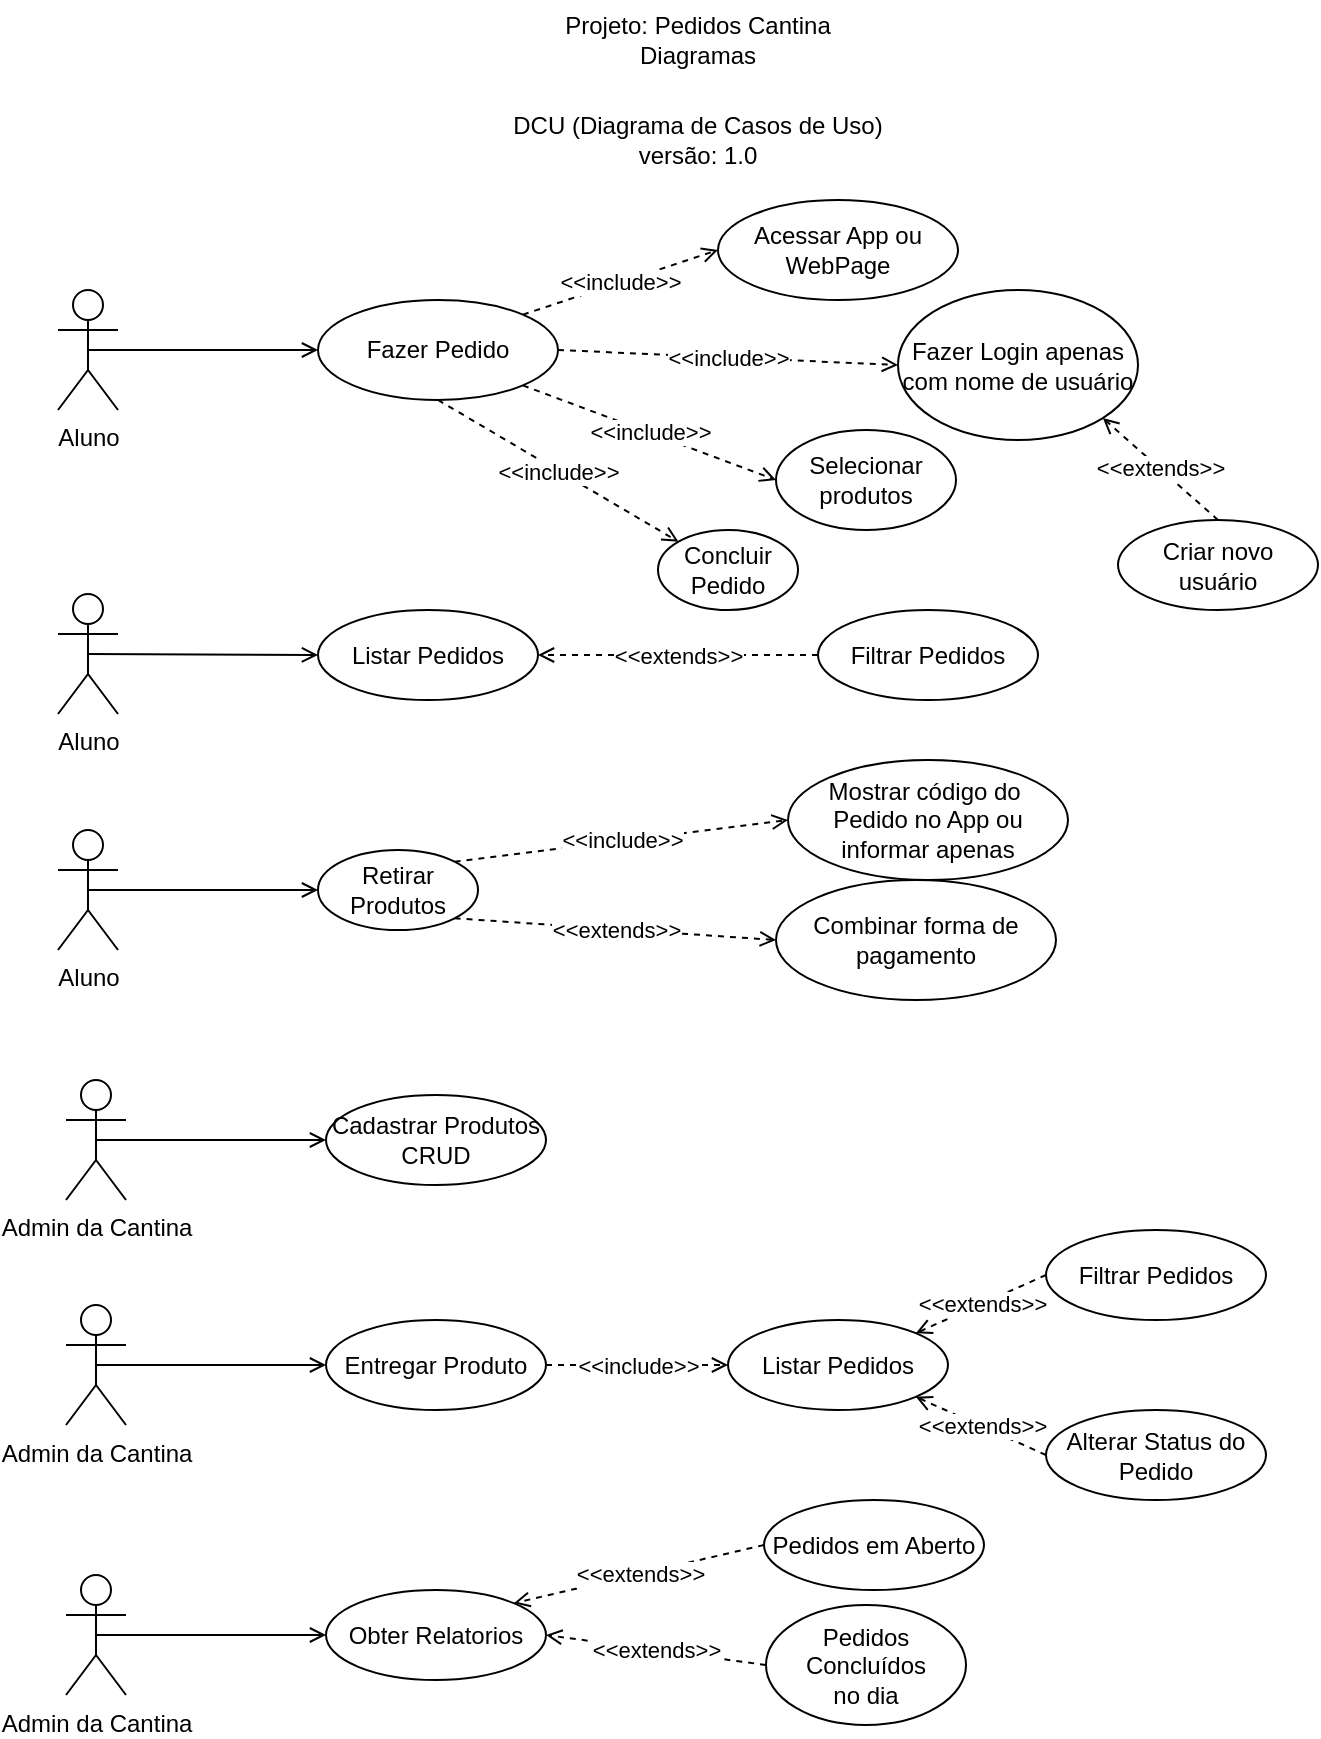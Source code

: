 <mxfile version="13.8.5" type="device"><diagram id="8CU2eb9vI12xQgS4j8lC" name="Page-1"><mxGraphModel dx="1422" dy="794" grid="1" gridSize="10" guides="1" tooltips="1" connect="1" arrows="1" fold="1" page="1" pageScale="1" pageWidth="827" pageHeight="1169" math="0" shadow="0"><root><mxCell id="0"/><mxCell id="1" parent="0"/><mxCell id="hXbo6SywlxZIcx33nLLC-1" value="Projeto: Pedidos Cantina&lt;br&gt;Diagramas" style="text;html=1;strokeColor=none;fillColor=none;align=center;verticalAlign=middle;whiteSpace=wrap;rounded=0;" vertex="1" parent="1"><mxGeometry x="320" y="40" width="220" height="40" as="geometry"/></mxCell><mxCell id="hXbo6SywlxZIcx33nLLC-2" value="DCU (Diagrama de Casos de Uso) versão: 1.0" style="text;html=1;strokeColor=none;fillColor=none;align=center;verticalAlign=middle;whiteSpace=wrap;rounded=0;" vertex="1" parent="1"><mxGeometry x="320" y="90" width="220" height="40" as="geometry"/></mxCell><mxCell id="hXbo6SywlxZIcx33nLLC-28" style="edgeStyle=none;rounded=0;orthogonalLoop=1;jettySize=auto;html=1;exitX=0.5;exitY=0.5;exitDx=0;exitDy=0;exitPerimeter=0;entryX=0;entryY=0.5;entryDx=0;entryDy=0;endArrow=open;endFill=0;" edge="1" parent="1" source="hXbo6SywlxZIcx33nLLC-3" target="hXbo6SywlxZIcx33nLLC-5"><mxGeometry relative="1" as="geometry"/></mxCell><mxCell id="hXbo6SywlxZIcx33nLLC-3" value="Aluno" style="shape=umlActor;verticalLabelPosition=bottom;verticalAlign=top;html=1;outlineConnect=0;" vertex="1" parent="1"><mxGeometry x="110" y="185" width="30" height="60" as="geometry"/></mxCell><mxCell id="hXbo6SywlxZIcx33nLLC-48" style="edgeStyle=none;rounded=0;orthogonalLoop=1;jettySize=auto;html=1;exitX=0.5;exitY=0.5;exitDx=0;exitDy=0;exitPerimeter=0;endArrow=open;endFill=0;" edge="1" parent="1" source="hXbo6SywlxZIcx33nLLC-4" target="hXbo6SywlxZIcx33nLLC-39"><mxGeometry relative="1" as="geometry"/></mxCell><mxCell id="hXbo6SywlxZIcx33nLLC-4" value="Admin da Cantina" style="shape=umlActor;verticalLabelPosition=bottom;verticalAlign=top;html=1;outlineConnect=0;" vertex="1" parent="1"><mxGeometry x="114" y="692.5" width="30" height="60" as="geometry"/></mxCell><mxCell id="hXbo6SywlxZIcx33nLLC-10" value="&amp;lt;&amp;lt;include&amp;gt;&amp;gt;" style="rounded=0;orthogonalLoop=1;jettySize=auto;html=1;exitX=1;exitY=0;exitDx=0;exitDy=0;entryX=0;entryY=0.5;entryDx=0;entryDy=0;endArrow=open;endFill=0;dashed=1;" edge="1" parent="1" source="hXbo6SywlxZIcx33nLLC-5" target="hXbo6SywlxZIcx33nLLC-6"><mxGeometry relative="1" as="geometry"/></mxCell><mxCell id="hXbo6SywlxZIcx33nLLC-11" value="&amp;lt;&amp;lt;include&amp;gt;&amp;gt;" style="edgeStyle=none;rounded=0;orthogonalLoop=1;jettySize=auto;html=1;exitX=1;exitY=0.5;exitDx=0;exitDy=0;entryX=0;entryY=0.5;entryDx=0;entryDy=0;dashed=1;endArrow=open;endFill=0;" edge="1" parent="1" source="hXbo6SywlxZIcx33nLLC-5" target="hXbo6SywlxZIcx33nLLC-7"><mxGeometry relative="1" as="geometry"/></mxCell><mxCell id="hXbo6SywlxZIcx33nLLC-12" value="&amp;lt;&amp;lt;include&amp;gt;&amp;gt;" style="edgeStyle=none;rounded=0;orthogonalLoop=1;jettySize=auto;html=1;exitX=1;exitY=1;exitDx=0;exitDy=0;entryX=0;entryY=0.5;entryDx=0;entryDy=0;dashed=1;endArrow=open;endFill=0;" edge="1" parent="1" source="hXbo6SywlxZIcx33nLLC-5" target="hXbo6SywlxZIcx33nLLC-8"><mxGeometry relative="1" as="geometry"/></mxCell><mxCell id="hXbo6SywlxZIcx33nLLC-13" value="&amp;lt;&amp;lt;include&amp;gt;&amp;gt;" style="edgeStyle=none;rounded=0;orthogonalLoop=1;jettySize=auto;html=1;exitX=0.5;exitY=1;exitDx=0;exitDy=0;entryX=0;entryY=0;entryDx=0;entryDy=0;dashed=1;endArrow=open;endFill=0;" edge="1" parent="1" source="hXbo6SywlxZIcx33nLLC-5" target="hXbo6SywlxZIcx33nLLC-9"><mxGeometry relative="1" as="geometry"/></mxCell><mxCell id="hXbo6SywlxZIcx33nLLC-5" value="Fazer Pedido" style="ellipse;whiteSpace=wrap;html=1;" vertex="1" parent="1"><mxGeometry x="240" y="190" width="120" height="50" as="geometry"/></mxCell><mxCell id="hXbo6SywlxZIcx33nLLC-6" value="Acessar App ou WebPage" style="ellipse;whiteSpace=wrap;html=1;" vertex="1" parent="1"><mxGeometry x="440" y="140" width="120" height="50" as="geometry"/></mxCell><mxCell id="hXbo6SywlxZIcx33nLLC-7" value="Fazer Login apenas com nome de usuário" style="ellipse;whiteSpace=wrap;html=1;" vertex="1" parent="1"><mxGeometry x="530" y="185" width="120" height="75" as="geometry"/></mxCell><mxCell id="hXbo6SywlxZIcx33nLLC-8" value="Selecionar produtos" style="ellipse;whiteSpace=wrap;html=1;" vertex="1" parent="1"><mxGeometry x="469" y="255" width="90" height="50" as="geometry"/></mxCell><mxCell id="hXbo6SywlxZIcx33nLLC-9" value="Concluir Pedido" style="ellipse;whiteSpace=wrap;html=1;" vertex="1" parent="1"><mxGeometry x="410" y="305" width="70" height="40" as="geometry"/></mxCell><mxCell id="hXbo6SywlxZIcx33nLLC-24" value="&amp;lt;&amp;lt;include&amp;gt;&amp;gt;" style="edgeStyle=none;rounded=0;orthogonalLoop=1;jettySize=auto;html=1;exitX=1;exitY=0;exitDx=0;exitDy=0;entryX=0;entryY=0.5;entryDx=0;entryDy=0;dashed=1;endArrow=open;endFill=0;" edge="1" parent="1" source="hXbo6SywlxZIcx33nLLC-14" target="hXbo6SywlxZIcx33nLLC-15"><mxGeometry relative="1" as="geometry"/></mxCell><mxCell id="hXbo6SywlxZIcx33nLLC-25" value="&amp;lt;&amp;lt;extends&amp;gt;&amp;gt;" style="edgeStyle=none;rounded=0;orthogonalLoop=1;jettySize=auto;html=1;exitX=1;exitY=1;exitDx=0;exitDy=0;entryX=0;entryY=0.5;entryDx=0;entryDy=0;dashed=1;endArrow=open;endFill=0;" edge="1" parent="1" source="hXbo6SywlxZIcx33nLLC-14" target="hXbo6SywlxZIcx33nLLC-18"><mxGeometry relative="1" as="geometry"/></mxCell><mxCell id="hXbo6SywlxZIcx33nLLC-14" value="Retirar Produtos" style="ellipse;whiteSpace=wrap;html=1;" vertex="1" parent="1"><mxGeometry x="240" y="465" width="80" height="40" as="geometry"/></mxCell><mxCell id="hXbo6SywlxZIcx33nLLC-15" value="Mostrar código do&amp;nbsp; Pedido no App ou informar apenas" style="ellipse;whiteSpace=wrap;html=1;" vertex="1" parent="1"><mxGeometry x="475" y="420" width="140" height="60" as="geometry"/></mxCell><mxCell id="hXbo6SywlxZIcx33nLLC-26" style="edgeStyle=none;rounded=0;orthogonalLoop=1;jettySize=auto;html=1;exitX=0.5;exitY=0.5;exitDx=0;exitDy=0;exitPerimeter=0;entryX=0;entryY=0.5;entryDx=0;entryDy=0;endArrow=open;endFill=0;" edge="1" parent="1" source="hXbo6SywlxZIcx33nLLC-16" target="hXbo6SywlxZIcx33nLLC-14"><mxGeometry relative="1" as="geometry"/></mxCell><mxCell id="hXbo6SywlxZIcx33nLLC-16" value="Aluno" style="shape=umlActor;verticalLabelPosition=bottom;verticalAlign=top;html=1;outlineConnect=0;" vertex="1" parent="1"><mxGeometry x="110" y="455" width="30" height="60" as="geometry"/></mxCell><mxCell id="hXbo6SywlxZIcx33nLLC-18" value="Combinar forma de pagamento" style="ellipse;whiteSpace=wrap;html=1;" vertex="1" parent="1"><mxGeometry x="469" y="480" width="140" height="60" as="geometry"/></mxCell><mxCell id="hXbo6SywlxZIcx33nLLC-19" value="Listar Pedidos" style="ellipse;whiteSpace=wrap;html=1;" vertex="1" parent="1"><mxGeometry x="240" y="345" width="110" height="45" as="geometry"/></mxCell><mxCell id="hXbo6SywlxZIcx33nLLC-21" value="&amp;lt;&amp;lt;extends&amp;gt;&amp;gt;" style="edgeStyle=none;rounded=0;orthogonalLoop=1;jettySize=auto;html=1;exitX=0;exitY=0.5;exitDx=0;exitDy=0;entryX=1;entryY=0.5;entryDx=0;entryDy=0;dashed=1;endArrow=open;endFill=0;" edge="1" parent="1" source="hXbo6SywlxZIcx33nLLC-20" target="hXbo6SywlxZIcx33nLLC-19"><mxGeometry relative="1" as="geometry"/></mxCell><mxCell id="hXbo6SywlxZIcx33nLLC-20" value="Filtrar Pedidos" style="ellipse;whiteSpace=wrap;html=1;" vertex="1" parent="1"><mxGeometry x="490" y="345" width="110" height="45" as="geometry"/></mxCell><mxCell id="hXbo6SywlxZIcx33nLLC-27" style="edgeStyle=none;rounded=0;orthogonalLoop=1;jettySize=auto;html=1;exitX=0.5;exitY=0.5;exitDx=0;exitDy=0;exitPerimeter=0;entryX=0;entryY=0.5;entryDx=0;entryDy=0;endArrow=open;endFill=0;" edge="1" parent="1" source="hXbo6SywlxZIcx33nLLC-23" target="hXbo6SywlxZIcx33nLLC-19"><mxGeometry relative="1" as="geometry"/></mxCell><mxCell id="hXbo6SywlxZIcx33nLLC-23" value="Aluno" style="shape=umlActor;verticalLabelPosition=bottom;verticalAlign=top;html=1;outlineConnect=0;" vertex="1" parent="1"><mxGeometry x="110" y="337" width="30" height="60" as="geometry"/></mxCell><mxCell id="hXbo6SywlxZIcx33nLLC-29" value="Listar Pedidos" style="ellipse;whiteSpace=wrap;html=1;" vertex="1" parent="1"><mxGeometry x="445" y="700" width="110" height="45" as="geometry"/></mxCell><mxCell id="hXbo6SywlxZIcx33nLLC-30" value="&amp;lt;&amp;lt;extends&amp;gt;&amp;gt;" style="edgeStyle=none;rounded=0;orthogonalLoop=1;jettySize=auto;html=1;exitX=0;exitY=0.5;exitDx=0;exitDy=0;dashed=1;endArrow=open;endFill=0;entryX=1;entryY=0;entryDx=0;entryDy=0;" edge="1" parent="1" source="hXbo6SywlxZIcx33nLLC-31" target="hXbo6SywlxZIcx33nLLC-29"><mxGeometry relative="1" as="geometry"><mxPoint x="379" y="735.5" as="targetPoint"/></mxGeometry></mxCell><mxCell id="hXbo6SywlxZIcx33nLLC-31" value="Filtrar Pedidos" style="ellipse;whiteSpace=wrap;html=1;" vertex="1" parent="1"><mxGeometry x="604" y="655" width="110" height="45" as="geometry"/></mxCell><mxCell id="hXbo6SywlxZIcx33nLLC-49" style="edgeStyle=none;rounded=0;orthogonalLoop=1;jettySize=auto;html=1;exitX=0.5;exitY=0.5;exitDx=0;exitDy=0;exitPerimeter=0;entryX=0;entryY=0.5;entryDx=0;entryDy=0;endArrow=open;endFill=0;" edge="1" parent="1" source="hXbo6SywlxZIcx33nLLC-32" target="hXbo6SywlxZIcx33nLLC-33"><mxGeometry relative="1" as="geometry"/></mxCell><mxCell id="hXbo6SywlxZIcx33nLLC-32" value="Admin da Cantina" style="shape=umlActor;verticalLabelPosition=bottom;verticalAlign=top;html=1;outlineConnect=0;" vertex="1" parent="1"><mxGeometry x="114" y="580" width="30" height="60" as="geometry"/></mxCell><mxCell id="hXbo6SywlxZIcx33nLLC-33" value="Cadastrar Produtos CRUD" style="ellipse;whiteSpace=wrap;html=1;" vertex="1" parent="1"><mxGeometry x="244" y="587.5" width="110" height="45" as="geometry"/></mxCell><mxCell id="hXbo6SywlxZIcx33nLLC-36" value="&amp;lt;&amp;lt;extends&amp;gt;&amp;gt;" style="edgeStyle=none;rounded=0;orthogonalLoop=1;jettySize=auto;html=1;exitX=0.5;exitY=0;exitDx=0;exitDy=0;entryX=1;entryY=1;entryDx=0;entryDy=0;endArrow=open;endFill=0;dashed=1;" edge="1" parent="1" source="hXbo6SywlxZIcx33nLLC-35" target="hXbo6SywlxZIcx33nLLC-7"><mxGeometry relative="1" as="geometry"/></mxCell><mxCell id="hXbo6SywlxZIcx33nLLC-35" value="Criar novo usuário" style="ellipse;whiteSpace=wrap;html=1;" vertex="1" parent="1"><mxGeometry x="640" y="300" width="100" height="45" as="geometry"/></mxCell><mxCell id="hXbo6SywlxZIcx33nLLC-38" value="&amp;lt;&amp;lt;extends&amp;gt;&amp;gt;" style="edgeStyle=none;rounded=0;orthogonalLoop=1;jettySize=auto;html=1;exitX=0;exitY=0.5;exitDx=0;exitDy=0;entryX=1;entryY=1;entryDx=0;entryDy=0;dashed=1;endArrow=open;endFill=0;" edge="1" parent="1" source="hXbo6SywlxZIcx33nLLC-37" target="hXbo6SywlxZIcx33nLLC-29"><mxGeometry relative="1" as="geometry"/></mxCell><mxCell id="hXbo6SywlxZIcx33nLLC-37" value="Alterar Status do Pedido" style="ellipse;whiteSpace=wrap;html=1;" vertex="1" parent="1"><mxGeometry x="604" y="745" width="110" height="45" as="geometry"/></mxCell><mxCell id="hXbo6SywlxZIcx33nLLC-40" value="&amp;lt;&amp;lt;include&amp;gt;&amp;gt;" style="edgeStyle=none;rounded=0;orthogonalLoop=1;jettySize=auto;html=1;exitX=1;exitY=0.5;exitDx=0;exitDy=0;entryX=0;entryY=0.5;entryDx=0;entryDy=0;dashed=1;endArrow=open;endFill=0;" edge="1" parent="1" source="hXbo6SywlxZIcx33nLLC-39" target="hXbo6SywlxZIcx33nLLC-29"><mxGeometry relative="1" as="geometry"/></mxCell><mxCell id="hXbo6SywlxZIcx33nLLC-39" value="Entregar Produto" style="ellipse;whiteSpace=wrap;html=1;" vertex="1" parent="1"><mxGeometry x="244" y="700" width="110" height="45" as="geometry"/></mxCell><mxCell id="hXbo6SywlxZIcx33nLLC-41" value="Obter Relatorios" style="ellipse;whiteSpace=wrap;html=1;" vertex="1" parent="1"><mxGeometry x="244" y="835" width="110" height="45" as="geometry"/></mxCell><mxCell id="hXbo6SywlxZIcx33nLLC-44" value="&amp;lt;&amp;lt;extends&amp;gt;&amp;gt;" style="edgeStyle=none;rounded=0;orthogonalLoop=1;jettySize=auto;html=1;exitX=0;exitY=0.5;exitDx=0;exitDy=0;entryX=1;entryY=0;entryDx=0;entryDy=0;dashed=1;endArrow=open;endFill=0;" edge="1" parent="1" source="hXbo6SywlxZIcx33nLLC-42" target="hXbo6SywlxZIcx33nLLC-41"><mxGeometry relative="1" as="geometry"/></mxCell><mxCell id="hXbo6SywlxZIcx33nLLC-42" value="Pedidos em Aberto" style="ellipse;whiteSpace=wrap;html=1;" vertex="1" parent="1"><mxGeometry x="463" y="790" width="110" height="45" as="geometry"/></mxCell><mxCell id="hXbo6SywlxZIcx33nLLC-45" value="&amp;lt;&amp;lt;extends&amp;gt;&amp;gt;" style="edgeStyle=none;rounded=0;orthogonalLoop=1;jettySize=auto;html=1;exitX=0;exitY=0.5;exitDx=0;exitDy=0;entryX=1;entryY=0.5;entryDx=0;entryDy=0;dashed=1;endArrow=open;endFill=0;" edge="1" parent="1" source="hXbo6SywlxZIcx33nLLC-43" target="hXbo6SywlxZIcx33nLLC-41"><mxGeometry relative="1" as="geometry"/></mxCell><mxCell id="hXbo6SywlxZIcx33nLLC-43" value="Pedidos Concluídos&lt;br&gt;no dia" style="ellipse;whiteSpace=wrap;html=1;" vertex="1" parent="1"><mxGeometry x="464" y="842.5" width="100" height="60" as="geometry"/></mxCell><mxCell id="hXbo6SywlxZIcx33nLLC-47" style="edgeStyle=none;rounded=0;orthogonalLoop=1;jettySize=auto;html=1;exitX=0.5;exitY=0.5;exitDx=0;exitDy=0;exitPerimeter=0;entryX=0;entryY=0.5;entryDx=0;entryDy=0;endArrow=open;endFill=0;" edge="1" parent="1" source="hXbo6SywlxZIcx33nLLC-46" target="hXbo6SywlxZIcx33nLLC-41"><mxGeometry relative="1" as="geometry"/></mxCell><mxCell id="hXbo6SywlxZIcx33nLLC-46" value="Admin da Cantina" style="shape=umlActor;verticalLabelPosition=bottom;verticalAlign=top;html=1;outlineConnect=0;" vertex="1" parent="1"><mxGeometry x="114" y="827.5" width="30" height="60" as="geometry"/></mxCell></root></mxGraphModel></diagram></mxfile>